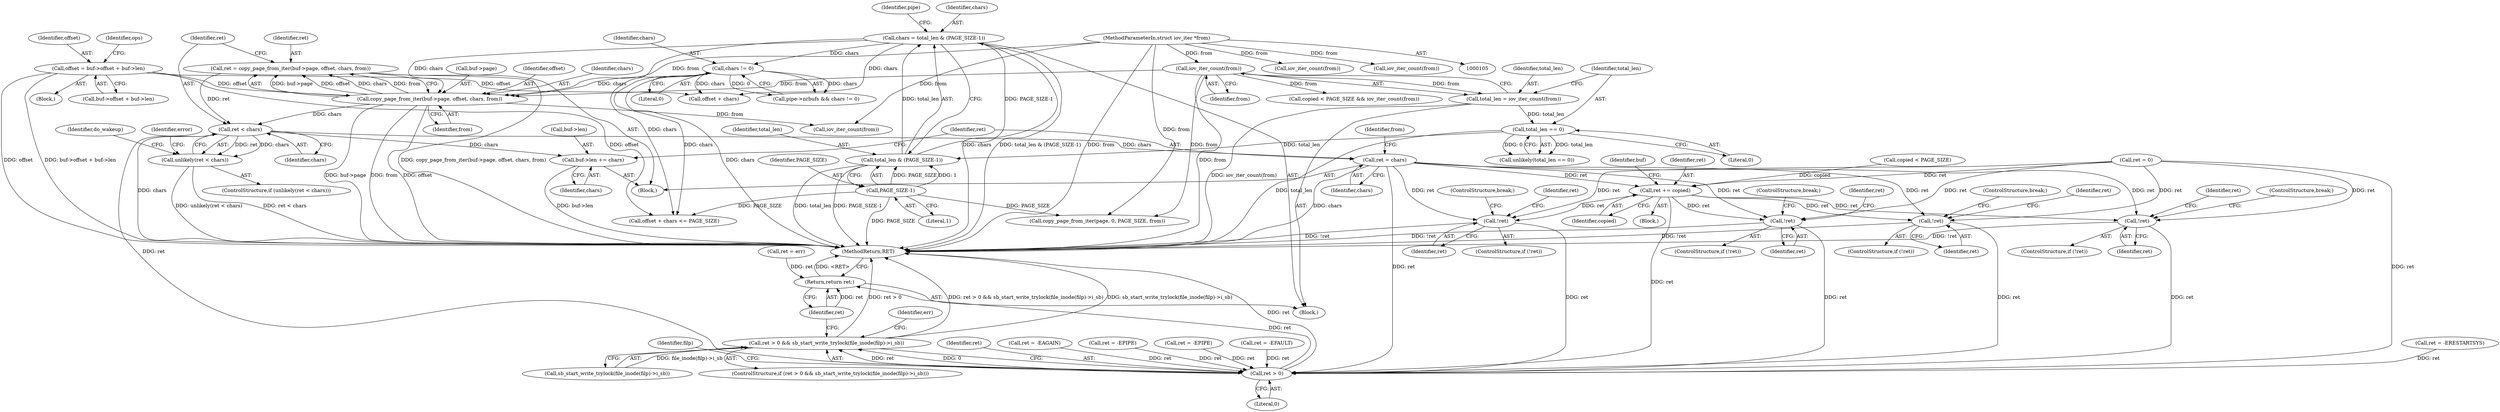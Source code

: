 digraph "0_linux_f0d1bec9d58d4c038d0ac958c9af82be6eb18045_1@API" {
"1000237" [label="(Call,ret = copy_page_from_iter(buf->page, offset, chars, from))"];
"1000239" [label="(Call,copy_page_from_iter(buf->page, offset, chars, from))"];
"1000208" [label="(Call,offset = buf->offset + buf->len)"];
"1000159" [label="(Call,chars = total_len & (PAGE_SIZE-1))"];
"1000161" [label="(Call,total_len & (PAGE_SIZE-1))"];
"1000137" [label="(Call,total_len == 0)"];
"1000130" [label="(Call,total_len = iov_iter_count(from))"];
"1000132" [label="(Call,iov_iter_count(from))"];
"1000107" [label="(MethodParameterIn,struct iov_iter *from)"];
"1000163" [label="(Call,PAGE_SIZE-1)"];
"1000171" [label="(Call,chars != 0)"];
"1000248" [label="(Call,ret < chars)"];
"1000247" [label="(Call,unlikely(ret < chars))"];
"1000260" [label="(Call,buf->len += chars)"];
"1000265" [label="(Call,ret = chars)"];
"1000287" [label="(Call,!ret)"];
"1000531" [label="(Call,ret > 0)"];
"1000530" [label="(Call,ret > 0 && sb_start_write_trylock(file_inode(filp)->i_sb))"];
"1000555" [label="(Return,return ret;)"];
"1000376" [label="(Call,!ret)"];
"1000383" [label="(Call,ret += copied)"];
"1000458" [label="(Call,!ret)"];
"1000470" [label="(Call,!ret)"];
"1000369" [label="(Call,copied < PAGE_SIZE)"];
"1000137" [label="(Call,total_len == 0)"];
"1000471" [label="(Identifier,ret)"];
"1000227" [label="(Block,)"];
"1000472" [label="(Call,ret = -ERESTARTSYS)"];
"1000239" [label="(Call,copy_page_from_iter(buf->page, offset, chars, from))"];
"1000385" [label="(Identifier,copied)"];
"1000133" [label="(Identifier,from)"];
"1000165" [label="(Literal,1)"];
"1000174" [label="(Block,)"];
"1000537" [label="(Identifier,filp)"];
"1000368" [label="(Call,copied < PAGE_SIZE && iov_iter_count(from))"];
"1000555" [label="(Return,return ret;)"];
"1000209" [label="(Identifier,offset)"];
"1000247" [label="(Call,unlikely(ret < chars))"];
"1000469" [label="(ControlStructure,if (!ret))"];
"1000534" [label="(Call,sb_start_write_trylock(file_inode(filp)->i_sb))"];
"1000208" [label="(Call,offset = buf->offset + buf->len)"];
"1000173" [label="(Literal,0)"];
"1000108" [label="(Block,)"];
"1000459" [label="(Identifier,ret)"];
"1000139" [label="(Literal,0)"];
"1000223" [label="(Call,offset + chars)"];
"1000162" [label="(Identifier,total_len)"];
"1000532" [label="(Identifier,ret)"];
"1000138" [label="(Identifier,total_len)"];
"1000383" [label="(Call,ret += copied)"];
"1000388" [label="(Identifier,buf)"];
"1000542" [label="(Identifier,err)"];
"1000169" [label="(Identifier,pipe)"];
"1000160" [label="(Identifier,chars)"];
"1000531" [label="(Call,ret > 0)"];
"1000167" [label="(Call,pipe->nrbufs && chars != 0)"];
"1000461" [label="(Identifier,ret)"];
"1000260" [label="(Call,buf->len += chars)"];
"1000245" [label="(Identifier,from)"];
"1000161" [label="(Call,total_len & (PAGE_SIZE-1))"];
"1000261" [label="(Call,buf->len)"];
"1000376" [label="(Call,!ret)"];
"1000164" [label="(Identifier,PAGE_SIZE)"];
"1000476" [label="(ControlStructure,break;)"];
"1000237" [label="(Call,ret = copy_page_from_iter(buf->page, offset, chars, from))"];
"1000473" [label="(Identifier,ret)"];
"1000375" [label="(ControlStructure,if (!ret))"];
"1000377" [label="(Identifier,ret)"];
"1000379" [label="(Identifier,ret)"];
"1000264" [label="(Identifier,chars)"];
"1000460" [label="(Call,ret = -EAGAIN)"];
"1000171" [label="(Call,chars != 0)"];
"1000122" [label="(Call,ret = 0)"];
"1000249" [label="(Identifier,ret)"];
"1000210" [label="(Call,buf->offset + buf->len)"];
"1000154" [label="(Call,ret = -EPIPE)"];
"1000130" [label="(Call,total_len = iov_iter_count(from))"];
"1000288" [label="(Identifier,ret)"];
"1000258" [label="(Identifier,do_wakeup)"];
"1000270" [label="(Call,iov_iter_count(from))"];
"1000530" [label="(Call,ret > 0 && sb_start_write_trylock(file_inode(filp)->i_sb))"];
"1000470" [label="(Call,!ret)"];
"1000290" [label="(Identifier,ret)"];
"1000240" [label="(Call,buf->page)"];
"1000243" [label="(Identifier,offset)"];
"1000246" [label="(ControlStructure,if (unlikely(ret < chars)))"];
"1000248" [label="(Call,ret < chars)"];
"1000305" [label="(Block,)"];
"1000547" [label="(Call,ret = err)"];
"1000163" [label="(Call,PAGE_SIZE-1)"];
"1000361" [label="(Call,copy_page_from_iter(page, 0, PAGE_SIZE, from))"];
"1000159" [label="(Call,chars = total_len & (PAGE_SIZE-1))"];
"1000458" [label="(Call,!ret)"];
"1000238" [label="(Identifier,ret)"];
"1000372" [label="(Call,iov_iter_count(from))"];
"1000440" [label="(Call,iov_iter_count(from))"];
"1000267" [label="(Identifier,chars)"];
"1000384" [label="(Identifier,ret)"];
"1000271" [label="(Identifier,from)"];
"1000266" [label="(Identifier,ret)"];
"1000286" [label="(ControlStructure,if (!ret))"];
"1000136" [label="(Call,unlikely(total_len == 0))"];
"1000172" [label="(Identifier,chars)"];
"1000107" [label="(MethodParameterIn,struct iov_iter *from)"];
"1000132" [label="(Call,iov_iter_count(from))"];
"1000289" [label="(Call,ret = -EPIPE)"];
"1000464" [label="(ControlStructure,break;)"];
"1000533" [label="(Literal,0)"];
"1000131" [label="(Identifier,total_len)"];
"1000220" [label="(Identifier,ops)"];
"1000287" [label="(Call,!ret)"];
"1000293" [label="(ControlStructure,break;)"];
"1000382" [label="(ControlStructure,break;)"];
"1000244" [label="(Identifier,chars)"];
"1000253" [label="(Identifier,error)"];
"1000556" [label="(Identifier,ret)"];
"1000222" [label="(Call,offset + chars <= PAGE_SIZE)"];
"1000378" [label="(Call,ret = -EFAULT)"];
"1000557" [label="(MethodReturn,RET)"];
"1000250" [label="(Identifier,chars)"];
"1000529" [label="(ControlStructure,if (ret > 0 && sb_start_write_trylock(file_inode(filp)->i_sb)))"];
"1000265" [label="(Call,ret = chars)"];
"1000457" [label="(ControlStructure,if (!ret))"];
"1000237" -> "1000227"  [label="AST: "];
"1000237" -> "1000239"  [label="CFG: "];
"1000238" -> "1000237"  [label="AST: "];
"1000239" -> "1000237"  [label="AST: "];
"1000249" -> "1000237"  [label="CFG: "];
"1000237" -> "1000557"  [label="DDG: copy_page_from_iter(buf->page, offset, chars, from)"];
"1000239" -> "1000237"  [label="DDG: buf->page"];
"1000239" -> "1000237"  [label="DDG: offset"];
"1000239" -> "1000237"  [label="DDG: chars"];
"1000239" -> "1000237"  [label="DDG: from"];
"1000237" -> "1000248"  [label="DDG: ret"];
"1000239" -> "1000245"  [label="CFG: "];
"1000240" -> "1000239"  [label="AST: "];
"1000243" -> "1000239"  [label="AST: "];
"1000244" -> "1000239"  [label="AST: "];
"1000245" -> "1000239"  [label="AST: "];
"1000239" -> "1000557"  [label="DDG: buf->page"];
"1000239" -> "1000557"  [label="DDG: from"];
"1000239" -> "1000557"  [label="DDG: offset"];
"1000208" -> "1000239"  [label="DDG: offset"];
"1000159" -> "1000239"  [label="DDG: chars"];
"1000171" -> "1000239"  [label="DDG: chars"];
"1000132" -> "1000239"  [label="DDG: from"];
"1000107" -> "1000239"  [label="DDG: from"];
"1000239" -> "1000248"  [label="DDG: chars"];
"1000239" -> "1000270"  [label="DDG: from"];
"1000208" -> "1000174"  [label="AST: "];
"1000208" -> "1000210"  [label="CFG: "];
"1000209" -> "1000208"  [label="AST: "];
"1000210" -> "1000208"  [label="AST: "];
"1000220" -> "1000208"  [label="CFG: "];
"1000208" -> "1000557"  [label="DDG: offset"];
"1000208" -> "1000557"  [label="DDG: buf->offset + buf->len"];
"1000208" -> "1000222"  [label="DDG: offset"];
"1000208" -> "1000223"  [label="DDG: offset"];
"1000159" -> "1000108"  [label="AST: "];
"1000159" -> "1000161"  [label="CFG: "];
"1000160" -> "1000159"  [label="AST: "];
"1000161" -> "1000159"  [label="AST: "];
"1000169" -> "1000159"  [label="CFG: "];
"1000159" -> "1000557"  [label="DDG: chars"];
"1000159" -> "1000557"  [label="DDG: total_len & (PAGE_SIZE-1)"];
"1000161" -> "1000159"  [label="DDG: total_len"];
"1000161" -> "1000159"  [label="DDG: PAGE_SIZE-1"];
"1000159" -> "1000171"  [label="DDG: chars"];
"1000159" -> "1000222"  [label="DDG: chars"];
"1000159" -> "1000223"  [label="DDG: chars"];
"1000161" -> "1000163"  [label="CFG: "];
"1000162" -> "1000161"  [label="AST: "];
"1000163" -> "1000161"  [label="AST: "];
"1000161" -> "1000557"  [label="DDG: PAGE_SIZE-1"];
"1000161" -> "1000557"  [label="DDG: total_len"];
"1000137" -> "1000161"  [label="DDG: total_len"];
"1000163" -> "1000161"  [label="DDG: PAGE_SIZE"];
"1000163" -> "1000161"  [label="DDG: 1"];
"1000137" -> "1000136"  [label="AST: "];
"1000137" -> "1000139"  [label="CFG: "];
"1000138" -> "1000137"  [label="AST: "];
"1000139" -> "1000137"  [label="AST: "];
"1000136" -> "1000137"  [label="CFG: "];
"1000137" -> "1000557"  [label="DDG: total_len"];
"1000137" -> "1000136"  [label="DDG: total_len"];
"1000137" -> "1000136"  [label="DDG: 0"];
"1000130" -> "1000137"  [label="DDG: total_len"];
"1000130" -> "1000108"  [label="AST: "];
"1000130" -> "1000132"  [label="CFG: "];
"1000131" -> "1000130"  [label="AST: "];
"1000132" -> "1000130"  [label="AST: "];
"1000138" -> "1000130"  [label="CFG: "];
"1000130" -> "1000557"  [label="DDG: iov_iter_count(from)"];
"1000132" -> "1000130"  [label="DDG: from"];
"1000132" -> "1000133"  [label="CFG: "];
"1000133" -> "1000132"  [label="AST: "];
"1000132" -> "1000557"  [label="DDG: from"];
"1000107" -> "1000132"  [label="DDG: from"];
"1000132" -> "1000361"  [label="DDG: from"];
"1000132" -> "1000368"  [label="DDG: from"];
"1000107" -> "1000105"  [label="AST: "];
"1000107" -> "1000557"  [label="DDG: from"];
"1000107" -> "1000270"  [label="DDG: from"];
"1000107" -> "1000361"  [label="DDG: from"];
"1000107" -> "1000372"  [label="DDG: from"];
"1000107" -> "1000440"  [label="DDG: from"];
"1000163" -> "1000165"  [label="CFG: "];
"1000164" -> "1000163"  [label="AST: "];
"1000165" -> "1000163"  [label="AST: "];
"1000163" -> "1000557"  [label="DDG: PAGE_SIZE"];
"1000163" -> "1000222"  [label="DDG: PAGE_SIZE"];
"1000163" -> "1000361"  [label="DDG: PAGE_SIZE"];
"1000171" -> "1000167"  [label="AST: "];
"1000171" -> "1000173"  [label="CFG: "];
"1000172" -> "1000171"  [label="AST: "];
"1000173" -> "1000171"  [label="AST: "];
"1000167" -> "1000171"  [label="CFG: "];
"1000171" -> "1000557"  [label="DDG: chars"];
"1000171" -> "1000167"  [label="DDG: chars"];
"1000171" -> "1000167"  [label="DDG: 0"];
"1000171" -> "1000222"  [label="DDG: chars"];
"1000171" -> "1000223"  [label="DDG: chars"];
"1000248" -> "1000247"  [label="AST: "];
"1000248" -> "1000250"  [label="CFG: "];
"1000249" -> "1000248"  [label="AST: "];
"1000250" -> "1000248"  [label="AST: "];
"1000247" -> "1000248"  [label="CFG: "];
"1000248" -> "1000557"  [label="DDG: chars"];
"1000248" -> "1000247"  [label="DDG: ret"];
"1000248" -> "1000247"  [label="DDG: chars"];
"1000248" -> "1000260"  [label="DDG: chars"];
"1000248" -> "1000265"  [label="DDG: chars"];
"1000248" -> "1000531"  [label="DDG: ret"];
"1000247" -> "1000246"  [label="AST: "];
"1000253" -> "1000247"  [label="CFG: "];
"1000258" -> "1000247"  [label="CFG: "];
"1000247" -> "1000557"  [label="DDG: ret < chars"];
"1000247" -> "1000557"  [label="DDG: unlikely(ret < chars)"];
"1000260" -> "1000227"  [label="AST: "];
"1000260" -> "1000264"  [label="CFG: "];
"1000261" -> "1000260"  [label="AST: "];
"1000264" -> "1000260"  [label="AST: "];
"1000266" -> "1000260"  [label="CFG: "];
"1000260" -> "1000557"  [label="DDG: buf->len"];
"1000265" -> "1000227"  [label="AST: "];
"1000265" -> "1000267"  [label="CFG: "];
"1000266" -> "1000265"  [label="AST: "];
"1000267" -> "1000265"  [label="AST: "];
"1000271" -> "1000265"  [label="CFG: "];
"1000265" -> "1000557"  [label="DDG: chars"];
"1000265" -> "1000287"  [label="DDG: ret"];
"1000265" -> "1000376"  [label="DDG: ret"];
"1000265" -> "1000383"  [label="DDG: ret"];
"1000265" -> "1000458"  [label="DDG: ret"];
"1000265" -> "1000470"  [label="DDG: ret"];
"1000265" -> "1000531"  [label="DDG: ret"];
"1000287" -> "1000286"  [label="AST: "];
"1000287" -> "1000288"  [label="CFG: "];
"1000288" -> "1000287"  [label="AST: "];
"1000290" -> "1000287"  [label="CFG: "];
"1000293" -> "1000287"  [label="CFG: "];
"1000287" -> "1000557"  [label="DDG: !ret"];
"1000383" -> "1000287"  [label="DDG: ret"];
"1000122" -> "1000287"  [label="DDG: ret"];
"1000287" -> "1000531"  [label="DDG: ret"];
"1000531" -> "1000530"  [label="AST: "];
"1000531" -> "1000533"  [label="CFG: "];
"1000532" -> "1000531"  [label="AST: "];
"1000533" -> "1000531"  [label="AST: "];
"1000537" -> "1000531"  [label="CFG: "];
"1000530" -> "1000531"  [label="CFG: "];
"1000531" -> "1000557"  [label="DDG: ret"];
"1000531" -> "1000530"  [label="DDG: ret"];
"1000531" -> "1000530"  [label="DDG: 0"];
"1000460" -> "1000531"  [label="DDG: ret"];
"1000376" -> "1000531"  [label="DDG: ret"];
"1000458" -> "1000531"  [label="DDG: ret"];
"1000122" -> "1000531"  [label="DDG: ret"];
"1000154" -> "1000531"  [label="DDG: ret"];
"1000378" -> "1000531"  [label="DDG: ret"];
"1000472" -> "1000531"  [label="DDG: ret"];
"1000470" -> "1000531"  [label="DDG: ret"];
"1000289" -> "1000531"  [label="DDG: ret"];
"1000383" -> "1000531"  [label="DDG: ret"];
"1000531" -> "1000555"  [label="DDG: ret"];
"1000530" -> "1000529"  [label="AST: "];
"1000530" -> "1000534"  [label="CFG: "];
"1000534" -> "1000530"  [label="AST: "];
"1000542" -> "1000530"  [label="CFG: "];
"1000556" -> "1000530"  [label="CFG: "];
"1000530" -> "1000557"  [label="DDG: ret > 0"];
"1000530" -> "1000557"  [label="DDG: ret > 0 && sb_start_write_trylock(file_inode(filp)->i_sb)"];
"1000530" -> "1000557"  [label="DDG: sb_start_write_trylock(file_inode(filp)->i_sb)"];
"1000534" -> "1000530"  [label="DDG: file_inode(filp)->i_sb"];
"1000555" -> "1000108"  [label="AST: "];
"1000555" -> "1000556"  [label="CFG: "];
"1000556" -> "1000555"  [label="AST: "];
"1000557" -> "1000555"  [label="CFG: "];
"1000555" -> "1000557"  [label="DDG: <RET>"];
"1000556" -> "1000555"  [label="DDG: ret"];
"1000547" -> "1000555"  [label="DDG: ret"];
"1000376" -> "1000375"  [label="AST: "];
"1000376" -> "1000377"  [label="CFG: "];
"1000377" -> "1000376"  [label="AST: "];
"1000379" -> "1000376"  [label="CFG: "];
"1000382" -> "1000376"  [label="CFG: "];
"1000376" -> "1000557"  [label="DDG: !ret"];
"1000383" -> "1000376"  [label="DDG: ret"];
"1000122" -> "1000376"  [label="DDG: ret"];
"1000383" -> "1000305"  [label="AST: "];
"1000383" -> "1000385"  [label="CFG: "];
"1000384" -> "1000383"  [label="AST: "];
"1000385" -> "1000383"  [label="AST: "];
"1000388" -> "1000383"  [label="CFG: "];
"1000369" -> "1000383"  [label="DDG: copied"];
"1000122" -> "1000383"  [label="DDG: ret"];
"1000383" -> "1000458"  [label="DDG: ret"];
"1000383" -> "1000470"  [label="DDG: ret"];
"1000458" -> "1000457"  [label="AST: "];
"1000458" -> "1000459"  [label="CFG: "];
"1000459" -> "1000458"  [label="AST: "];
"1000461" -> "1000458"  [label="CFG: "];
"1000464" -> "1000458"  [label="CFG: "];
"1000458" -> "1000557"  [label="DDG: !ret"];
"1000122" -> "1000458"  [label="DDG: ret"];
"1000470" -> "1000469"  [label="AST: "];
"1000470" -> "1000471"  [label="CFG: "];
"1000471" -> "1000470"  [label="AST: "];
"1000473" -> "1000470"  [label="CFG: "];
"1000476" -> "1000470"  [label="CFG: "];
"1000470" -> "1000557"  [label="DDG: !ret"];
"1000122" -> "1000470"  [label="DDG: ret"];
}
